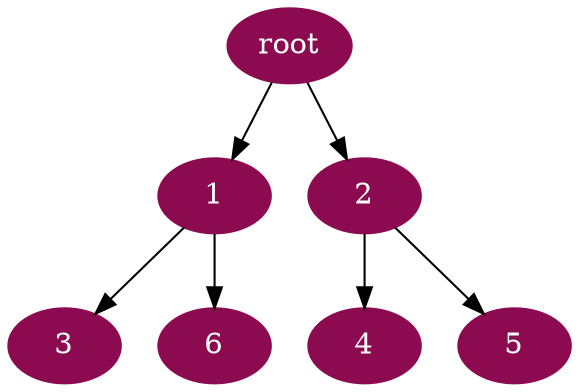 digraph G {
node [color=deeppink4, style=filled, fontcolor=white];
"root" -> 1;
"root" -> 2;
1 -> 3;
2 -> 4;
2 -> 5;
1 -> 6;
}
